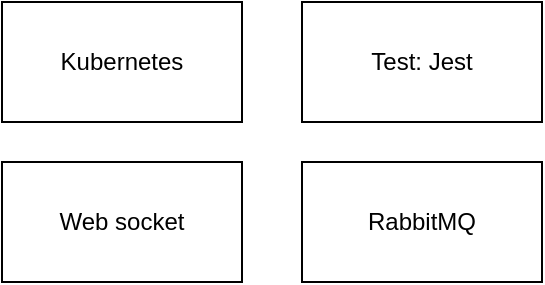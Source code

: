 <mxfile version="22.1.18" type="github">
  <diagram name="Page-1" id="jSnImsQVBS-U-DyEPKUJ">
    <mxGraphModel dx="1386" dy="765" grid="1" gridSize="10" guides="1" tooltips="1" connect="1" arrows="1" fold="1" page="1" pageScale="1" pageWidth="850" pageHeight="1100" math="0" shadow="0">
      <root>
        <mxCell id="0" />
        <mxCell id="1" parent="0" />
        <mxCell id="574UG1OwyKNgdvOq7Hsw-1" value="Kubernetes" style="whiteSpace=wrap;html=1;" vertex="1" parent="1">
          <mxGeometry x="90" y="90" width="120" height="60" as="geometry" />
        </mxCell>
        <mxCell id="574UG1OwyKNgdvOq7Hsw-2" value="Test: Jest" style="whiteSpace=wrap;html=1;" vertex="1" parent="1">
          <mxGeometry x="240" y="90" width="120" height="60" as="geometry" />
        </mxCell>
        <mxCell id="574UG1OwyKNgdvOq7Hsw-3" value="Web socket" style="whiteSpace=wrap;html=1;" vertex="1" parent="1">
          <mxGeometry x="90" y="170" width="120" height="60" as="geometry" />
        </mxCell>
        <mxCell id="574UG1OwyKNgdvOq7Hsw-4" value="RabbitMQ" style="whiteSpace=wrap;html=1;" vertex="1" parent="1">
          <mxGeometry x="240" y="170" width="120" height="60" as="geometry" />
        </mxCell>
      </root>
    </mxGraphModel>
  </diagram>
</mxfile>
